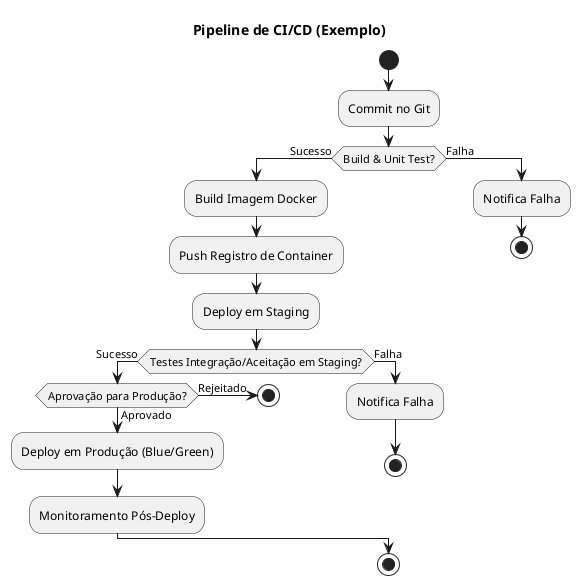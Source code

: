 @startuml CI_CD_Pipeline
title Pipeline de CI/CD (Exemplo)

start
:Commit no Git;
if (Build & Unit Test?) then (Sucesso)
  :Build Imagem Docker;
  :Push Registro de Container;
  :Deploy em Staging;
  if (Testes Integração/Aceitação em Staging?) then (Sucesso)
    if (Aprovação para Produção?) then (Aprovado)
      :Deploy em Produção (Blue/Green);
      :Monitoramento Pós-Deploy;
    else (Rejeitado)
      stop
    endif
  else (Falha)
   :Notifica Falha;
   stop
  endif
else (Falha)
  :Notifica Falha;
  stop
endif
stop

@enduml